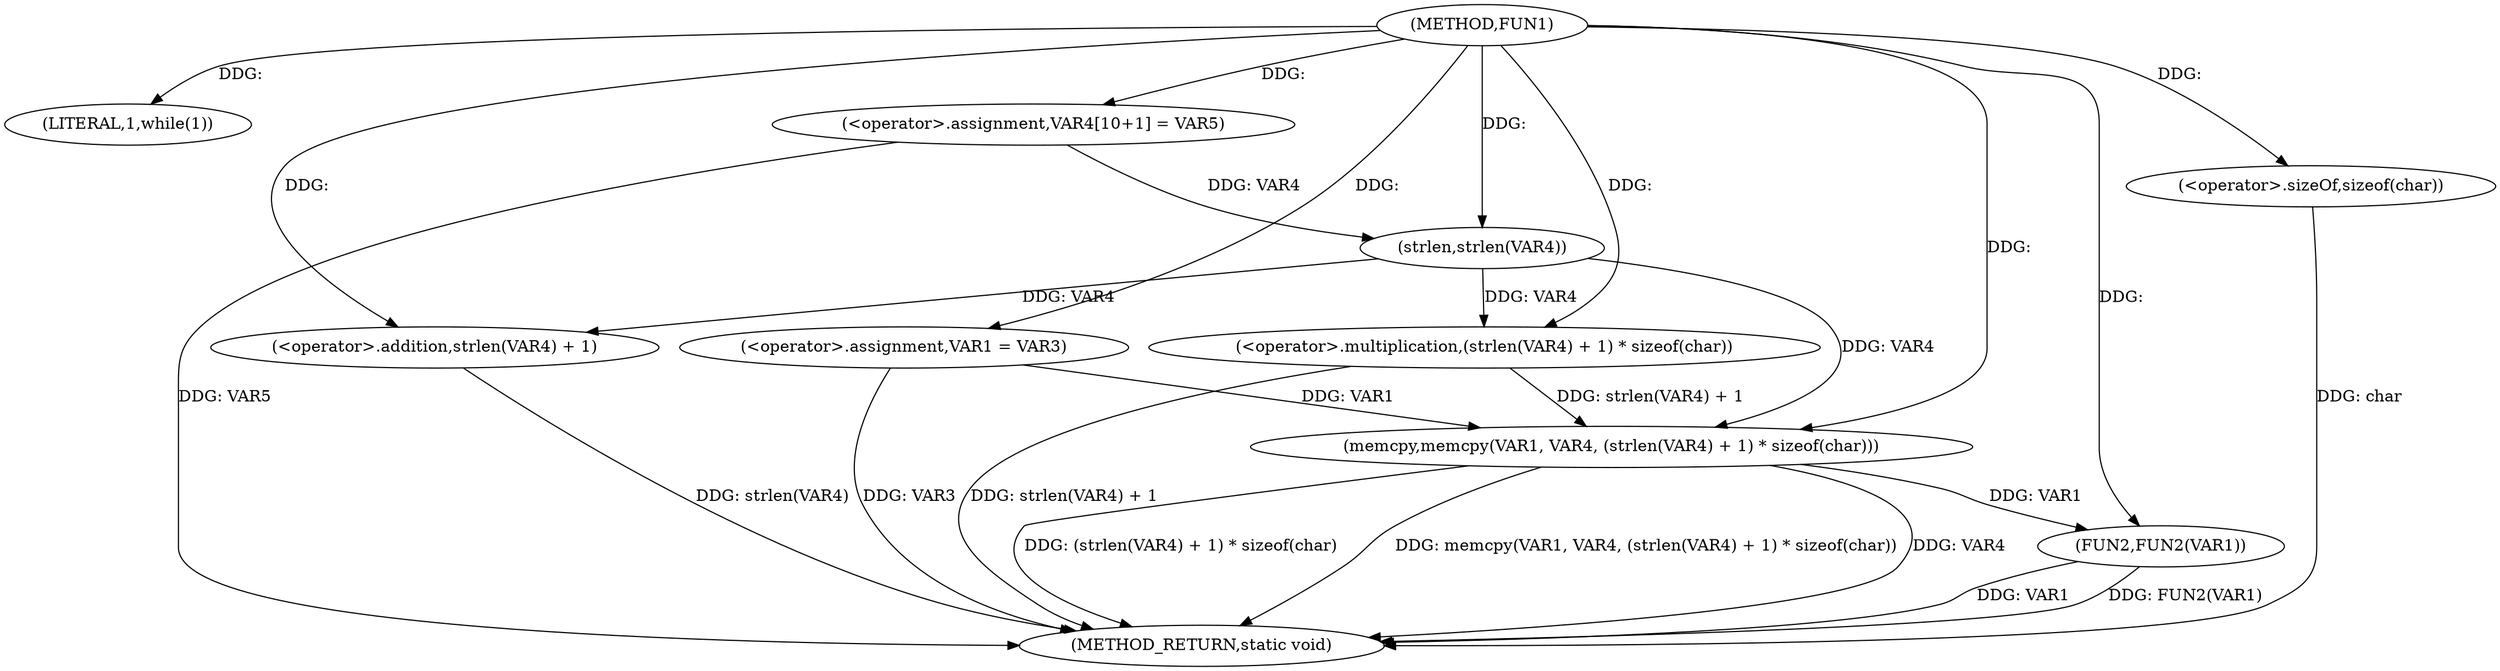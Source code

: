 digraph FUN1 {  
"1000100" [label = "(METHOD,FUN1)" ]
"1000129" [label = "(METHOD_RETURN,static void)" ]
"1000106" [label = "(LITERAL,1,while(1))" ]
"1000108" [label = "(<operator>.assignment,VAR1 = VAR3)" ]
"1000114" [label = "(<operator>.assignment,VAR4[10+1] = VAR5)" ]
"1000117" [label = "(memcpy,memcpy(VAR1, VAR4, (strlen(VAR4) + 1) * sizeof(char)))" ]
"1000120" [label = "(<operator>.multiplication,(strlen(VAR4) + 1) * sizeof(char))" ]
"1000121" [label = "(<operator>.addition,strlen(VAR4) + 1)" ]
"1000122" [label = "(strlen,strlen(VAR4))" ]
"1000125" [label = "(<operator>.sizeOf,sizeof(char))" ]
"1000127" [label = "(FUN2,FUN2(VAR1))" ]
  "1000117" -> "1000129"  [ label = "DDG: memcpy(VAR1, VAR4, (strlen(VAR4) + 1) * sizeof(char))"] 
  "1000125" -> "1000129"  [ label = "DDG: char"] 
  "1000120" -> "1000129"  [ label = "DDG: strlen(VAR4) + 1"] 
  "1000127" -> "1000129"  [ label = "DDG: FUN2(VAR1)"] 
  "1000121" -> "1000129"  [ label = "DDG: strlen(VAR4)"] 
  "1000127" -> "1000129"  [ label = "DDG: VAR1"] 
  "1000117" -> "1000129"  [ label = "DDG: VAR4"] 
  "1000114" -> "1000129"  [ label = "DDG: VAR5"] 
  "1000108" -> "1000129"  [ label = "DDG: VAR3"] 
  "1000117" -> "1000129"  [ label = "DDG: (strlen(VAR4) + 1) * sizeof(char)"] 
  "1000100" -> "1000106"  [ label = "DDG: "] 
  "1000100" -> "1000108"  [ label = "DDG: "] 
  "1000100" -> "1000114"  [ label = "DDG: "] 
  "1000108" -> "1000117"  [ label = "DDG: VAR1"] 
  "1000100" -> "1000117"  [ label = "DDG: "] 
  "1000122" -> "1000117"  [ label = "DDG: VAR4"] 
  "1000120" -> "1000117"  [ label = "DDG: strlen(VAR4) + 1"] 
  "1000122" -> "1000120"  [ label = "DDG: VAR4"] 
  "1000100" -> "1000120"  [ label = "DDG: "] 
  "1000122" -> "1000121"  [ label = "DDG: VAR4"] 
  "1000114" -> "1000122"  [ label = "DDG: VAR4"] 
  "1000100" -> "1000122"  [ label = "DDG: "] 
  "1000100" -> "1000121"  [ label = "DDG: "] 
  "1000100" -> "1000125"  [ label = "DDG: "] 
  "1000117" -> "1000127"  [ label = "DDG: VAR1"] 
  "1000100" -> "1000127"  [ label = "DDG: "] 
}
